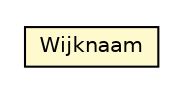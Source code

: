 #!/usr/local/bin/dot
#
# Class diagram 
# Generated by UMLGraph version R5_6-24-gf6e263 (http://www.umlgraph.org/)
#

digraph G {
	edge [fontname="Helvetica",fontsize=10,labelfontname="Helvetica",labelfontsize=10];
	node [fontname="Helvetica",fontsize=10,shape=plaintext];
	nodesep=0.25;
	ranksep=0.5;
	// nl.egem.stuf.sector.bg._0204.WYKTabel.Wijknaam
	c257945 [label=<<table title="nl.egem.stuf.sector.bg._0204.WYKTabel.Wijknaam" border="0" cellborder="1" cellspacing="0" cellpadding="2" port="p" bgcolor="lemonChiffon" href="./WYKTabel.Wijknaam.html">
		<tr><td><table border="0" cellspacing="0" cellpadding="1">
<tr><td align="center" balign="center"> Wijknaam </td></tr>
		</table></td></tr>
		</table>>, URL="./WYKTabel.Wijknaam.html", fontname="Helvetica", fontcolor="black", fontsize=10.0];
}

